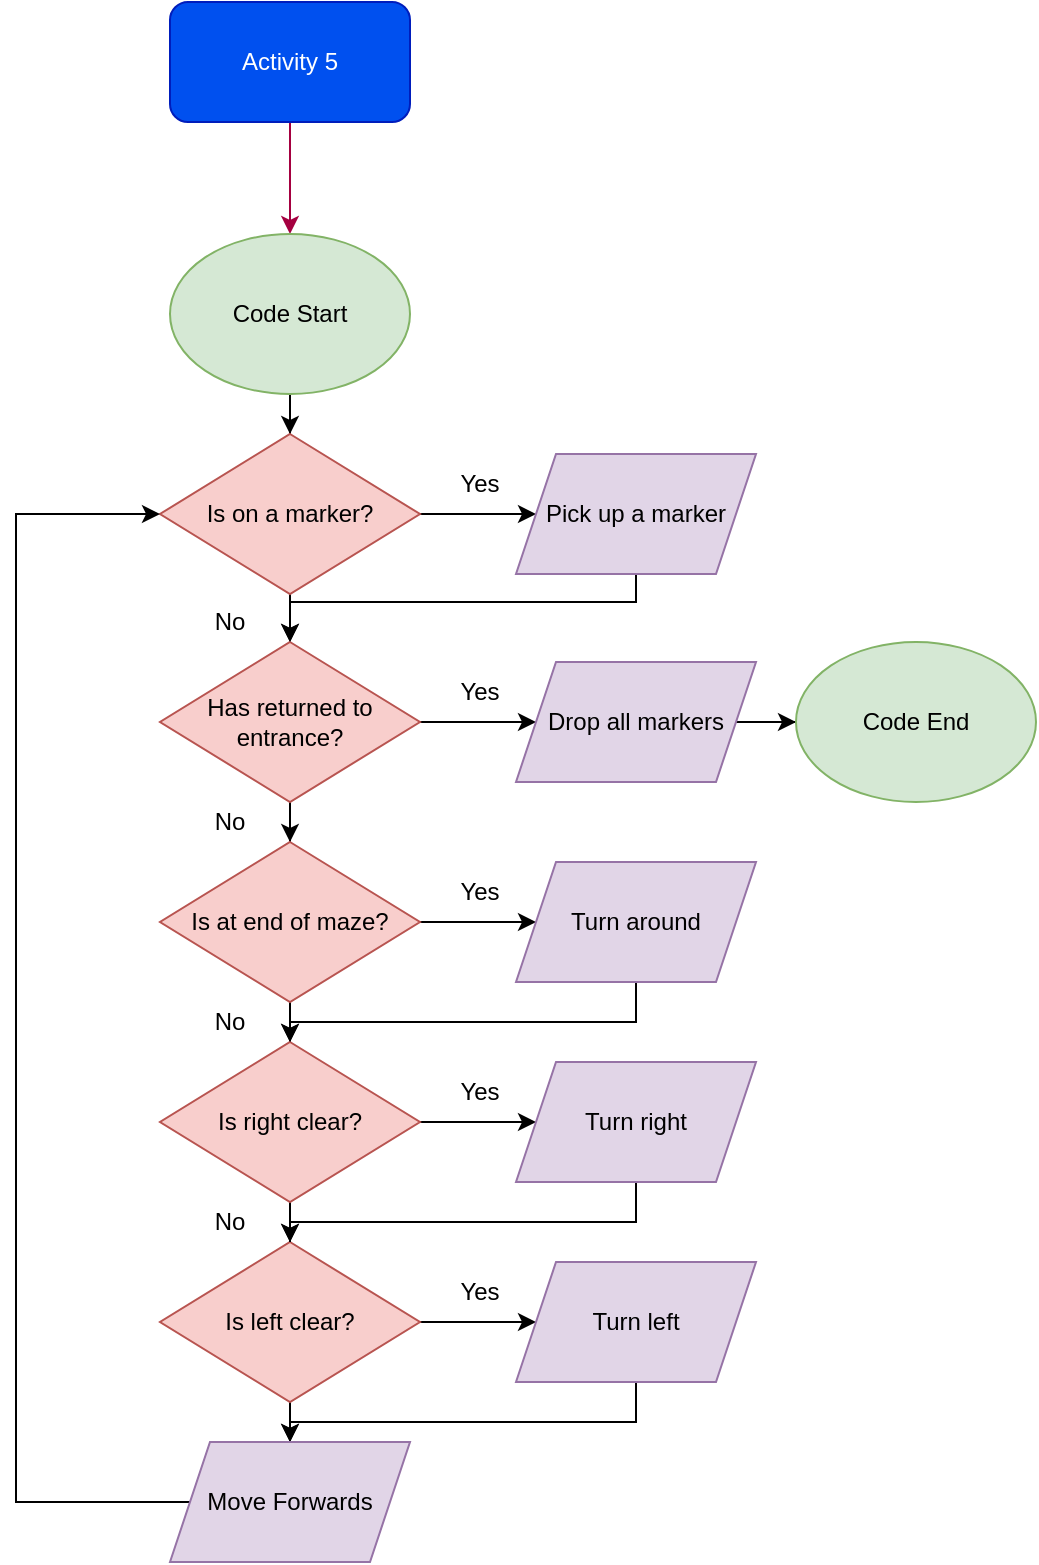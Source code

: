 <mxfile version="21.2.8" type="device">
  <diagram name="Page-1" id="yi8XpHsxwfXrC6YvU_RY">
    <mxGraphModel dx="1418" dy="820" grid="1" gridSize="10" guides="1" tooltips="1" connect="1" arrows="1" fold="1" page="1" pageScale="1" pageWidth="1654" pageHeight="1169" math="0" shadow="0">
      <root>
        <mxCell id="0" />
        <mxCell id="1" parent="0" />
        <mxCell id="igZRPWCzs3Hm7b5LNBdH-15" style="edgeStyle=orthogonalEdgeStyle;rounded=0;orthogonalLoop=1;jettySize=auto;html=1;entryX=0.5;entryY=0;entryDx=0;entryDy=0;strokeColor=#A50040;fontColor=#393C56;fillColor=#d80073;" parent="1" source="igZRPWCzs3Hm7b5LNBdH-1" target="mUuY9xoMhvxbhO6yxmGz-1" edge="1">
          <mxGeometry relative="1" as="geometry">
            <Array as="points">
              <mxPoint x="827" y="436" />
            </Array>
            <mxPoint x="827" y="436" as="targetPoint" />
          </mxGeometry>
        </mxCell>
        <mxCell id="igZRPWCzs3Hm7b5LNBdH-1" value="Activity 5" style="rounded=1;whiteSpace=wrap;html=1;strokeColor=#001DBC;fontColor=#ffffff;fillColor=#0050ef;gradientColor=none;" parent="1" vertex="1">
          <mxGeometry x="767" y="330" width="120" height="60" as="geometry" />
        </mxCell>
        <mxCell id="mUuY9xoMhvxbhO6yxmGz-15" style="edgeStyle=orthogonalEdgeStyle;rounded=0;orthogonalLoop=1;jettySize=auto;html=1;" parent="1" source="mUuY9xoMhvxbhO6yxmGz-1" target="mUuY9xoMhvxbhO6yxmGz-9" edge="1">
          <mxGeometry relative="1" as="geometry" />
        </mxCell>
        <mxCell id="mUuY9xoMhvxbhO6yxmGz-1" value="Code Start" style="ellipse;whiteSpace=wrap;html=1;fillColor=#d5e8d4;strokeColor=#82b366;" parent="1" vertex="1">
          <mxGeometry x="767" y="446" width="120" height="80" as="geometry" />
        </mxCell>
        <mxCell id="mUuY9xoMhvxbhO6yxmGz-18" style="edgeStyle=orthogonalEdgeStyle;rounded=0;orthogonalLoop=1;jettySize=auto;html=1;entryX=0.5;entryY=0;entryDx=0;entryDy=0;" parent="1" source="mUuY9xoMhvxbhO6yxmGz-9" target="mUuY9xoMhvxbhO6yxmGz-10" edge="1">
          <mxGeometry relative="1" as="geometry" />
        </mxCell>
        <mxCell id="mUuY9xoMhvxbhO6yxmGz-27" style="edgeStyle=orthogonalEdgeStyle;rounded=0;orthogonalLoop=1;jettySize=auto;html=1;" parent="1" source="mUuY9xoMhvxbhO6yxmGz-9" target="mUuY9xoMhvxbhO6yxmGz-22" edge="1">
          <mxGeometry relative="1" as="geometry" />
        </mxCell>
        <mxCell id="mUuY9xoMhvxbhO6yxmGz-9" value="Is on a marker?" style="rhombus;whiteSpace=wrap;html=1;fillColor=#f8cecc;strokeColor=#b85450;" parent="1" vertex="1">
          <mxGeometry x="762" y="546" width="130" height="80" as="geometry" />
        </mxCell>
        <mxCell id="mUuY9xoMhvxbhO6yxmGz-19" style="edgeStyle=orthogonalEdgeStyle;rounded=0;orthogonalLoop=1;jettySize=auto;html=1;" parent="1" source="mUuY9xoMhvxbhO6yxmGz-10" target="mUuY9xoMhvxbhO6yxmGz-11" edge="1">
          <mxGeometry relative="1" as="geometry" />
        </mxCell>
        <mxCell id="mUuY9xoMhvxbhO6yxmGz-28" style="edgeStyle=orthogonalEdgeStyle;rounded=0;orthogonalLoop=1;jettySize=auto;html=1;entryX=0;entryY=0.5;entryDx=0;entryDy=0;" parent="1" source="mUuY9xoMhvxbhO6yxmGz-10" target="mUuY9xoMhvxbhO6yxmGz-23" edge="1">
          <mxGeometry relative="1" as="geometry" />
        </mxCell>
        <mxCell id="mUuY9xoMhvxbhO6yxmGz-10" value="Has returned to entrance?" style="rhombus;whiteSpace=wrap;html=1;fillColor=#f8cecc;strokeColor=#b85450;" parent="1" vertex="1">
          <mxGeometry x="762" y="650" width="130" height="80" as="geometry" />
        </mxCell>
        <mxCell id="mUuY9xoMhvxbhO6yxmGz-20" style="edgeStyle=orthogonalEdgeStyle;rounded=0;orthogonalLoop=1;jettySize=auto;html=1;" parent="1" source="mUuY9xoMhvxbhO6yxmGz-11" target="mUuY9xoMhvxbhO6yxmGz-14" edge="1">
          <mxGeometry relative="1" as="geometry" />
        </mxCell>
        <mxCell id="mUuY9xoMhvxbhO6yxmGz-29" style="edgeStyle=orthogonalEdgeStyle;rounded=0;orthogonalLoop=1;jettySize=auto;html=1;entryX=0;entryY=0.5;entryDx=0;entryDy=0;" parent="1" source="mUuY9xoMhvxbhO6yxmGz-11" target="mUuY9xoMhvxbhO6yxmGz-24" edge="1">
          <mxGeometry relative="1" as="geometry" />
        </mxCell>
        <mxCell id="mUuY9xoMhvxbhO6yxmGz-11" value="Is at end of maze?" style="rhombus;whiteSpace=wrap;html=1;fillColor=#f8cecc;strokeColor=#b85450;" parent="1" vertex="1">
          <mxGeometry x="762" y="750" width="130" height="80" as="geometry" />
        </mxCell>
        <mxCell id="mUuY9xoMhvxbhO6yxmGz-31" style="edgeStyle=orthogonalEdgeStyle;rounded=0;orthogonalLoop=1;jettySize=auto;html=1;" parent="1" source="mUuY9xoMhvxbhO6yxmGz-12" target="mUuY9xoMhvxbhO6yxmGz-26" edge="1">
          <mxGeometry relative="1" as="geometry" />
        </mxCell>
        <mxCell id="h23bOPsmLHP65PpYI3rM-24" style="edgeStyle=orthogonalEdgeStyle;rounded=0;orthogonalLoop=1;jettySize=auto;html=1;" edge="1" parent="1" source="mUuY9xoMhvxbhO6yxmGz-12" target="h23bOPsmLHP65PpYI3rM-23">
          <mxGeometry relative="1" as="geometry" />
        </mxCell>
        <mxCell id="mUuY9xoMhvxbhO6yxmGz-12" value="Is left clear?" style="rhombus;whiteSpace=wrap;html=1;fillColor=#f8cecc;strokeColor=#b85450;" parent="1" vertex="1">
          <mxGeometry x="762" y="950" width="130" height="80" as="geometry" />
        </mxCell>
        <mxCell id="mUuY9xoMhvxbhO6yxmGz-21" style="edgeStyle=orthogonalEdgeStyle;rounded=0;orthogonalLoop=1;jettySize=auto;html=1;" parent="1" source="mUuY9xoMhvxbhO6yxmGz-14" target="mUuY9xoMhvxbhO6yxmGz-12" edge="1">
          <mxGeometry relative="1" as="geometry" />
        </mxCell>
        <mxCell id="mUuY9xoMhvxbhO6yxmGz-30" style="edgeStyle=orthogonalEdgeStyle;rounded=0;orthogonalLoop=1;jettySize=auto;html=1;" parent="1" source="mUuY9xoMhvxbhO6yxmGz-14" target="mUuY9xoMhvxbhO6yxmGz-25" edge="1">
          <mxGeometry relative="1" as="geometry" />
        </mxCell>
        <mxCell id="mUuY9xoMhvxbhO6yxmGz-14" value="Is right clear?" style="rhombus;whiteSpace=wrap;html=1;fillColor=#f8cecc;strokeColor=#b85450;" parent="1" vertex="1">
          <mxGeometry x="762" y="850" width="130" height="80" as="geometry" />
        </mxCell>
        <mxCell id="h23bOPsmLHP65PpYI3rM-17" style="edgeStyle=orthogonalEdgeStyle;rounded=0;orthogonalLoop=1;jettySize=auto;html=1;entryX=0.5;entryY=0;entryDx=0;entryDy=0;" edge="1" parent="1" source="mUuY9xoMhvxbhO6yxmGz-22" target="mUuY9xoMhvxbhO6yxmGz-10">
          <mxGeometry relative="1" as="geometry">
            <Array as="points">
              <mxPoint x="1000" y="630" />
              <mxPoint x="827" y="630" />
            </Array>
          </mxGeometry>
        </mxCell>
        <mxCell id="mUuY9xoMhvxbhO6yxmGz-22" value="Pick up a marker" style="shape=parallelogram;perimeter=parallelogramPerimeter;whiteSpace=wrap;html=1;fixedSize=1;fillColor=#e1d5e7;strokeColor=#9673a6;" parent="1" vertex="1">
          <mxGeometry x="940" y="556" width="120" height="60" as="geometry" />
        </mxCell>
        <mxCell id="h23bOPsmLHP65PpYI3rM-21" style="edgeStyle=orthogonalEdgeStyle;rounded=0;orthogonalLoop=1;jettySize=auto;html=1;" edge="1" parent="1" source="mUuY9xoMhvxbhO6yxmGz-23" target="h23bOPsmLHP65PpYI3rM-22">
          <mxGeometry relative="1" as="geometry">
            <mxPoint x="1140" y="690" as="targetPoint" />
          </mxGeometry>
        </mxCell>
        <mxCell id="mUuY9xoMhvxbhO6yxmGz-23" value="Drop all markers" style="shape=parallelogram;perimeter=parallelogramPerimeter;whiteSpace=wrap;html=1;fixedSize=1;fillColor=#e1d5e7;strokeColor=#9673a6;" parent="1" vertex="1">
          <mxGeometry x="940" y="660" width="120" height="60" as="geometry" />
        </mxCell>
        <mxCell id="h23bOPsmLHP65PpYI3rM-19" style="edgeStyle=orthogonalEdgeStyle;rounded=0;orthogonalLoop=1;jettySize=auto;html=1;" edge="1" parent="1" source="mUuY9xoMhvxbhO6yxmGz-24" target="mUuY9xoMhvxbhO6yxmGz-14">
          <mxGeometry relative="1" as="geometry">
            <Array as="points">
              <mxPoint x="1000" y="840" />
              <mxPoint x="827" y="840" />
            </Array>
          </mxGeometry>
        </mxCell>
        <mxCell id="mUuY9xoMhvxbhO6yxmGz-24" value="Turn around" style="shape=parallelogram;perimeter=parallelogramPerimeter;whiteSpace=wrap;html=1;fixedSize=1;fillColor=#e1d5e7;strokeColor=#9673a6;" parent="1" vertex="1">
          <mxGeometry x="940" y="760" width="120" height="60" as="geometry" />
        </mxCell>
        <mxCell id="h23bOPsmLHP65PpYI3rM-20" style="edgeStyle=orthogonalEdgeStyle;rounded=0;orthogonalLoop=1;jettySize=auto;html=1;" edge="1" parent="1" source="mUuY9xoMhvxbhO6yxmGz-25" target="mUuY9xoMhvxbhO6yxmGz-12">
          <mxGeometry relative="1" as="geometry">
            <Array as="points">
              <mxPoint x="1000" y="940" />
              <mxPoint x="827" y="940" />
            </Array>
          </mxGeometry>
        </mxCell>
        <mxCell id="mUuY9xoMhvxbhO6yxmGz-25" value="Turn right" style="shape=parallelogram;perimeter=parallelogramPerimeter;whiteSpace=wrap;html=1;fixedSize=1;fillColor=#e1d5e7;strokeColor=#9673a6;" parent="1" vertex="1">
          <mxGeometry x="940" y="860" width="120" height="60" as="geometry" />
        </mxCell>
        <mxCell id="h23bOPsmLHP65PpYI3rM-25" style="edgeStyle=orthogonalEdgeStyle;rounded=0;orthogonalLoop=1;jettySize=auto;html=1;" edge="1" parent="1" source="mUuY9xoMhvxbhO6yxmGz-26" target="h23bOPsmLHP65PpYI3rM-23">
          <mxGeometry relative="1" as="geometry">
            <Array as="points">
              <mxPoint x="1000" y="1040" />
              <mxPoint x="827" y="1040" />
            </Array>
          </mxGeometry>
        </mxCell>
        <mxCell id="mUuY9xoMhvxbhO6yxmGz-26" value="Turn left" style="shape=parallelogram;perimeter=parallelogramPerimeter;whiteSpace=wrap;html=1;fixedSize=1;fillColor=#e1d5e7;strokeColor=#9673a6;" parent="1" vertex="1">
          <mxGeometry x="940" y="960" width="120" height="60" as="geometry" />
        </mxCell>
        <mxCell id="h23bOPsmLHP65PpYI3rM-1" value="Yes" style="text;strokeColor=none;align=center;fillColor=none;html=1;verticalAlign=middle;whiteSpace=wrap;rounded=0;" vertex="1" parent="1">
          <mxGeometry x="892" y="556" width="60" height="30" as="geometry" />
        </mxCell>
        <mxCell id="h23bOPsmLHP65PpYI3rM-2" value="Yes" style="text;strokeColor=none;align=center;fillColor=none;html=1;verticalAlign=middle;whiteSpace=wrap;rounded=0;" vertex="1" parent="1">
          <mxGeometry x="892" y="960" width="60" height="30" as="geometry" />
        </mxCell>
        <mxCell id="h23bOPsmLHP65PpYI3rM-3" value="Yes" style="text;strokeColor=none;align=center;fillColor=none;html=1;verticalAlign=middle;whiteSpace=wrap;rounded=0;" vertex="1" parent="1">
          <mxGeometry x="892" y="860" width="60" height="30" as="geometry" />
        </mxCell>
        <mxCell id="h23bOPsmLHP65PpYI3rM-4" value="Yes" style="text;strokeColor=none;align=center;fillColor=none;html=1;verticalAlign=middle;whiteSpace=wrap;rounded=0;" vertex="1" parent="1">
          <mxGeometry x="892" y="760" width="60" height="30" as="geometry" />
        </mxCell>
        <mxCell id="h23bOPsmLHP65PpYI3rM-5" value="Yes" style="text;strokeColor=none;align=center;fillColor=none;html=1;verticalAlign=middle;whiteSpace=wrap;rounded=0;" vertex="1" parent="1">
          <mxGeometry x="892" y="660" width="60" height="30" as="geometry" />
        </mxCell>
        <mxCell id="h23bOPsmLHP65PpYI3rM-9" value="No" style="text;strokeColor=none;align=center;fillColor=none;html=1;verticalAlign=middle;whiteSpace=wrap;rounded=0;" vertex="1" parent="1">
          <mxGeometry x="767" y="630" width="60" height="20" as="geometry" />
        </mxCell>
        <mxCell id="h23bOPsmLHP65PpYI3rM-10" value="No" style="text;strokeColor=none;align=center;fillColor=none;html=1;verticalAlign=middle;whiteSpace=wrap;rounded=0;" vertex="1" parent="1">
          <mxGeometry x="767" y="830" width="60" height="20" as="geometry" />
        </mxCell>
        <mxCell id="h23bOPsmLHP65PpYI3rM-12" value="No" style="text;strokeColor=none;align=center;fillColor=none;html=1;verticalAlign=middle;whiteSpace=wrap;rounded=0;" vertex="1" parent="1">
          <mxGeometry x="767" y="930" width="60" height="20" as="geometry" />
        </mxCell>
        <mxCell id="h23bOPsmLHP65PpYI3rM-14" value="No" style="text;strokeColor=none;align=center;fillColor=none;html=1;verticalAlign=middle;whiteSpace=wrap;rounded=0;" vertex="1" parent="1">
          <mxGeometry x="767" y="730" width="60" height="20" as="geometry" />
        </mxCell>
        <mxCell id="h23bOPsmLHP65PpYI3rM-22" value="Code End" style="ellipse;whiteSpace=wrap;html=1;fillColor=#d5e8d4;strokeColor=#82b366;" vertex="1" parent="1">
          <mxGeometry x="1080" y="650" width="120" height="80" as="geometry" />
        </mxCell>
        <mxCell id="h23bOPsmLHP65PpYI3rM-26" style="edgeStyle=orthogonalEdgeStyle;rounded=0;orthogonalLoop=1;jettySize=auto;html=1;entryX=0;entryY=0.5;entryDx=0;entryDy=0;" edge="1" parent="1" source="h23bOPsmLHP65PpYI3rM-23" target="mUuY9xoMhvxbhO6yxmGz-9">
          <mxGeometry relative="1" as="geometry">
            <mxPoint x="690" y="590" as="targetPoint" />
            <Array as="points">
              <mxPoint x="690" y="1080" />
              <mxPoint x="690" y="586" />
            </Array>
          </mxGeometry>
        </mxCell>
        <mxCell id="h23bOPsmLHP65PpYI3rM-23" value="Move Forwards" style="shape=parallelogram;perimeter=parallelogramPerimeter;whiteSpace=wrap;html=1;fixedSize=1;fillColor=#e1d5e7;strokeColor=#9673a6;" vertex="1" parent="1">
          <mxGeometry x="767" y="1050" width="120" height="60" as="geometry" />
        </mxCell>
      </root>
    </mxGraphModel>
  </diagram>
</mxfile>

